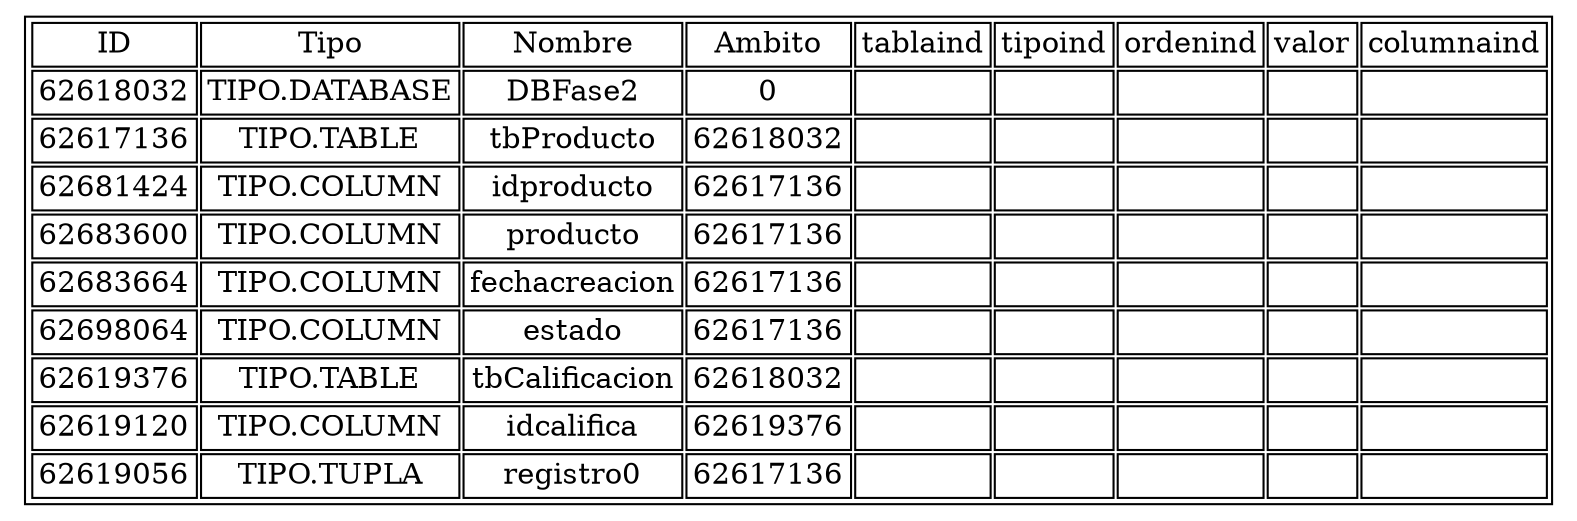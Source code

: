 digraph structs {
	node [shape=plaintext]
lista [label =  <<TABLE> 
 <TR><TD>ID</TD><TD>Tipo</TD><TD>Nombre</TD><TD>Ambito</TD><TD>tablaind</TD><TD>tipoind</TD><TD>ordenind</TD><TD>valor</TD><TD>columnaind</TD></TR> <TR>
<TD>
62618032
</TD><TD>TIPO.DATABASE
</TD><TD>DBFase2
</TD><TD>0
</TD><TD>
</TD><TD>
</TD><TD>
</TD><TD>
</TD><TD>
</TD></TR><TR>
<TD>
62617136
</TD><TD>TIPO.TABLE
</TD><TD>tbProducto
</TD><TD>62618032
</TD><TD>
</TD><TD>
</TD><TD>
</TD><TD>
</TD><TD>
</TD></TR><TR>
<TD>
62681424
</TD><TD>TIPO.COLUMN
</TD><TD>idproducto
</TD><TD>62617136
</TD><TD>
</TD><TD>
</TD><TD>
</TD><TD>
</TD><TD>
</TD></TR><TR>
<TD>
62683600
</TD><TD>TIPO.COLUMN
</TD><TD>producto
</TD><TD>62617136
</TD><TD>
</TD><TD>
</TD><TD>
</TD><TD>
</TD><TD>
</TD></TR><TR>
<TD>
62683664
</TD><TD>TIPO.COLUMN
</TD><TD>fechacreacion
</TD><TD>62617136
</TD><TD>
</TD><TD>
</TD><TD>
</TD><TD>
</TD><TD>
</TD></TR><TR>
<TD>
62698064
</TD><TD>TIPO.COLUMN
</TD><TD>estado
</TD><TD>62617136
</TD><TD>
</TD><TD>
</TD><TD>
</TD><TD>
</TD><TD>
</TD></TR><TR>
<TD>
62619376
</TD><TD>TIPO.TABLE
</TD><TD>tbCalificacion
</TD><TD>62618032
</TD><TD>
</TD><TD>
</TD><TD>
</TD><TD>
</TD><TD>
</TD></TR><TR>
<TD>
62619120
</TD><TD>TIPO.COLUMN
</TD><TD>idcalifica
</TD><TD>62619376
</TD><TD>
</TD><TD>
</TD><TD>
</TD><TD>
</TD><TD>
</TD></TR><TR>
<TD>
62619056
</TD><TD>TIPO.TUPLA
</TD><TD>registro0
</TD><TD>62617136
</TD><TD>
</TD><TD>
</TD><TD>
</TD><TD>
</TD><TD>
</TD></TR></TABLE>>, ];
}
